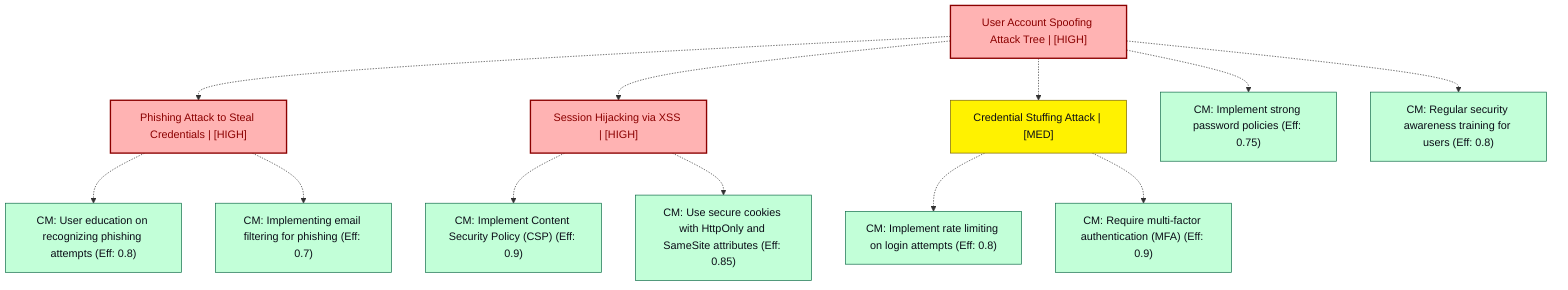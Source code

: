 graph TB
  node_01K6B41NP0FAZ2FRFCV5ZC52Q8["User Account Spoofing Attack Tree | [HIGH]"]:::highRisk
  node_01K6B41NP0FAZ2FRFCV5ZC52Q8-1["Phishing Attack to Steal Credentials | [HIGH]"]:::highRisk
  node_01K6B41NP0FAZ2FRFCV5ZC52Q8-1_cm_0["CM: User education on recognizing phishing attempts (Eff: 0.8)"]:::countermeasure
  node_01K6B41NP0FAZ2FRFCV5ZC52Q8-1_cm_1["CM: Implementing email filtering for phishing (Eff: 0.7)"]:::countermeasure
  node_01K6B41NP0FAZ2FRFCV5ZC52Q8-2["Session Hijacking via XSS | [HIGH]"]:::highRisk
  node_01K6B41NP0FAZ2FRFCV5ZC52Q8-2_cm_0["CM: Implement Content Security Policy (CSP) (Eff: 0.9)"]:::countermeasure
  node_01K6B41NP0FAZ2FRFCV5ZC52Q8-2_cm_1["CM: Use secure cookies with HttpOnly and SameSite attributes (Eff: 0.85)"]:::countermeasure
  node_01K6B41NP0FAZ2FRFCV5ZC52Q8-3["Credential Stuffing Attack | [MED]"]:::mediumRisk
  node_01K6B41NP0FAZ2FRFCV5ZC52Q8-3_cm_0["CM: Implement rate limiting on login attempts (Eff: 0.8)"]:::countermeasure
  node_01K6B41NP0FAZ2FRFCV5ZC52Q8-3_cm_1["CM: Require multi-factor authentication (MFA) (Eff: 0.9)"]:::countermeasure
  node_01K6B41NP0FAZ2FRFCV5ZC52Q8_cm_0["CM: Implement strong password policies (Eff: 0.75)"]:::countermeasure
  node_01K6B41NP0FAZ2FRFCV5ZC52Q8_cm_1["CM: Regular security awareness training for users (Eff: 0.8)"]:::countermeasure

  node_01K6B41NP0FAZ2FRFCV5ZC52Q8 -.-> node_01K6B41NP0FAZ2FRFCV5ZC52Q8-1
  node_01K6B41NP0FAZ2FRFCV5ZC52Q8-1 -.-> node_01K6B41NP0FAZ2FRFCV5ZC52Q8-1_cm_0
  node_01K6B41NP0FAZ2FRFCV5ZC52Q8-1 -.-> node_01K6B41NP0FAZ2FRFCV5ZC52Q8-1_cm_1
  node_01K6B41NP0FAZ2FRFCV5ZC52Q8 -.-> node_01K6B41NP0FAZ2FRFCV5ZC52Q8-2
  node_01K6B41NP0FAZ2FRFCV5ZC52Q8-2 -.-> node_01K6B41NP0FAZ2FRFCV5ZC52Q8-2_cm_0
  node_01K6B41NP0FAZ2FRFCV5ZC52Q8-2 -.-> node_01K6B41NP0FAZ2FRFCV5ZC52Q8-2_cm_1
  node_01K6B41NP0FAZ2FRFCV5ZC52Q8 -.-> node_01K6B41NP0FAZ2FRFCV5ZC52Q8-3
  node_01K6B41NP0FAZ2FRFCV5ZC52Q8-3 -.-> node_01K6B41NP0FAZ2FRFCV5ZC52Q8-3_cm_0
  node_01K6B41NP0FAZ2FRFCV5ZC52Q8-3 -.-> node_01K6B41NP0FAZ2FRFCV5ZC52Q8-3_cm_1
  node_01K6B41NP0FAZ2FRFCV5ZC52Q8 -.-> node_01K6B41NP0FAZ2FRFCV5ZC52Q8_cm_0
  node_01K6B41NP0FAZ2FRFCV5ZC52Q8 -.-> node_01K6B41NP0FAZ2FRFCV5ZC52Q8_cm_1

  classDef andNode fill:#FFB3B3,stroke:#8B0000,stroke-width:2px,color:#0B0D17
  classDef orNode fill:#C2FFD8,stroke:#106B49,stroke-width:2px,color:#0B0D17
  classDef leafNode fill:#73d1ff,stroke:#29ABE2,stroke-width:2px,color:#0B0D17
  classDef highRisk fill:#FFB3B3,color:#8B0000,stroke:#8B0000,stroke-width:2px
  classDef mediumRisk fill:#FFF200,stroke:#7A6300,stroke-width:1px,color:#0B0D17
  classDef lowRisk fill:#FFF2B3,stroke:#FFF2B3,stroke-width:1px,color:#0B0D17
  classDef countermeasure fill:#C2FFD8,stroke:#106B49,stroke-width:1px,color:#0B0D17
  classDef reference fill:#ffa1ad,stroke:#A259FF,stroke-width:1px,stroke-dasharray:3 3,color:#0B0D17
  classDef mitreNode stroke-dasharray:5 5
  classDef note fill:#ffffcc,stroke:#ffcc00,stroke-width:2px,stroke-dasharray:5 5